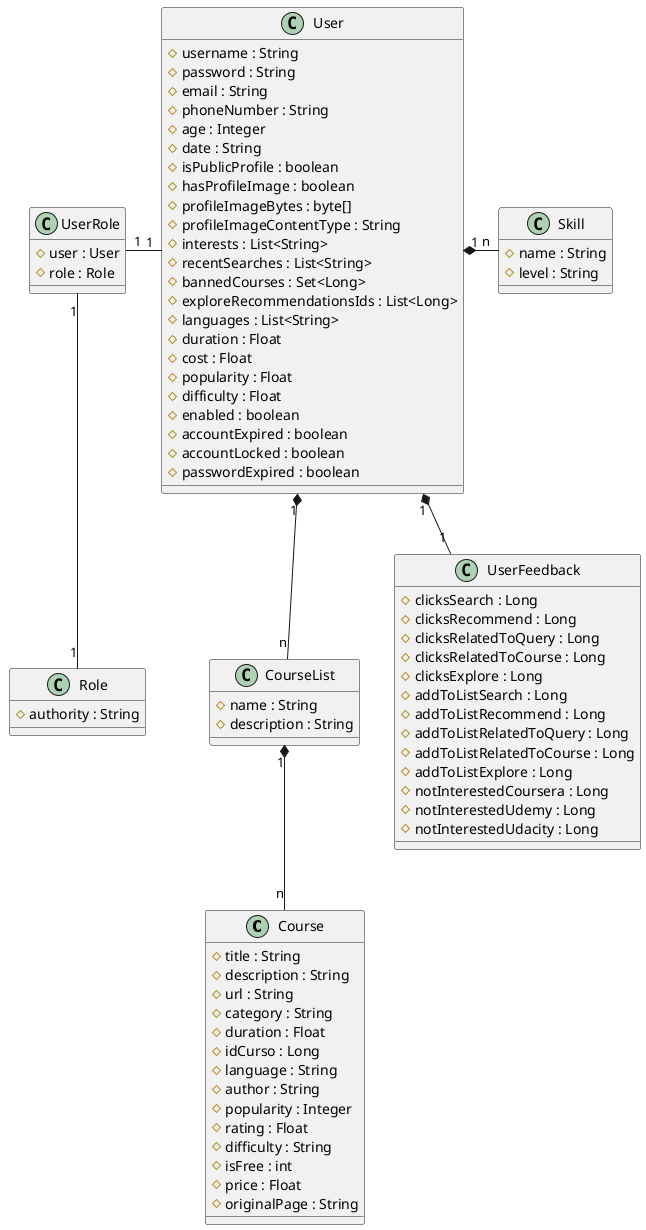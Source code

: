 @startuml
'https://plantuml.com/class-diagram

class Course {
    # title : String
    # description : String
    # url : String
    # category : String
    # duration : Float
    # idCurso : Long
    # language : String
    # author : String
    # popularity : Integer
    # rating : Float
    # difficulty : String
    # isFree : int
    # price : Float
    # originalPage : String
}

class CourseList {
    # name : String
    # description : String
}

class Role {
	# authority : String
}

class UserRole {
	# user : User
	# role : Role
}

class User {
    # username : String
    # password : String
    # email : String
    # phoneNumber : String
    # age : Integer
    # date : String
    # isPublicProfile : boolean
    # hasProfileImage : boolean
    # profileImageBytes : byte[]
    # profileImageContentType : String
    # interests : List<String>
    # recentSearches : List<String>
    # bannedCourses : Set<Long>
    # exploreRecommendationsIds : List<Long>
    # languages : List<String>
    # duration : Float
    # cost : Float
    # popularity : Float
    # difficulty : Float
    # enabled : boolean
    # accountExpired : boolean
    # accountLocked : boolean
    # passwordExpired : boolean
}

class Skill {
    # name : String
    # level : String

}

class UserFeedback {
    # clicksSearch : Long
    # clicksRecommend : Long
    # clicksRelatedToQuery : Long
    # clicksRelatedToCourse : Long
    # clicksExplore : Long
    # addToListSearch : Long
    # addToListRecommend : Long
    # addToListRelatedToQuery : Long
    # addToListRelatedToCourse : Long
    # addToListExplore : Long
    # notInterestedCoursera : Long
    # notInterestedUdemy : Long
    # notInterestedUdacity : Long
}

User "1" *-- "n" CourseList
CourseList "1" *-- "n" Course
UserRole "1" - "1" User
UserRole "1" -- "1" Role
User "1" *- "n" Skill
User "1" *-- "1" UserFeedback
@enduml